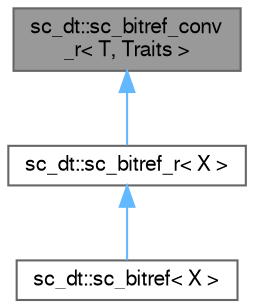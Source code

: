 digraph "sc_dt::sc_bitref_conv_r&lt; T, Traits &gt;"
{
 // LATEX_PDF_SIZE
  bgcolor="transparent";
  edge [fontname=FreeSans,fontsize=10,labelfontname=FreeSans,labelfontsize=10];
  node [fontname=FreeSans,fontsize=10,shape=box,height=0.2,width=0.4];
  Node1 [id="Node000001",label="sc_dt::sc_bitref_conv\l_r\< T, Traits \>",height=0.2,width=0.4,color="gray40", fillcolor="grey60", style="filled", fontcolor="black",tooltip=" "];
  Node1 -> Node2 [id="edge1_Node000001_Node000002",dir="back",color="steelblue1",style="solid",tooltip=" "];
  Node2 [id="Node000002",label="sc_dt::sc_bitref_r\< X \>",height=0.2,width=0.4,color="gray40", fillcolor="white", style="filled",URL="$a01569.html",tooltip=" "];
  Node2 -> Node3 [id="edge2_Node000002_Node000003",dir="back",color="steelblue1",style="solid",tooltip=" "];
  Node3 [id="Node000003",label="sc_dt::sc_bitref\< X \>",height=0.2,width=0.4,color="gray40", fillcolor="white", style="filled",URL="$a01573.html",tooltip=" "];
}
